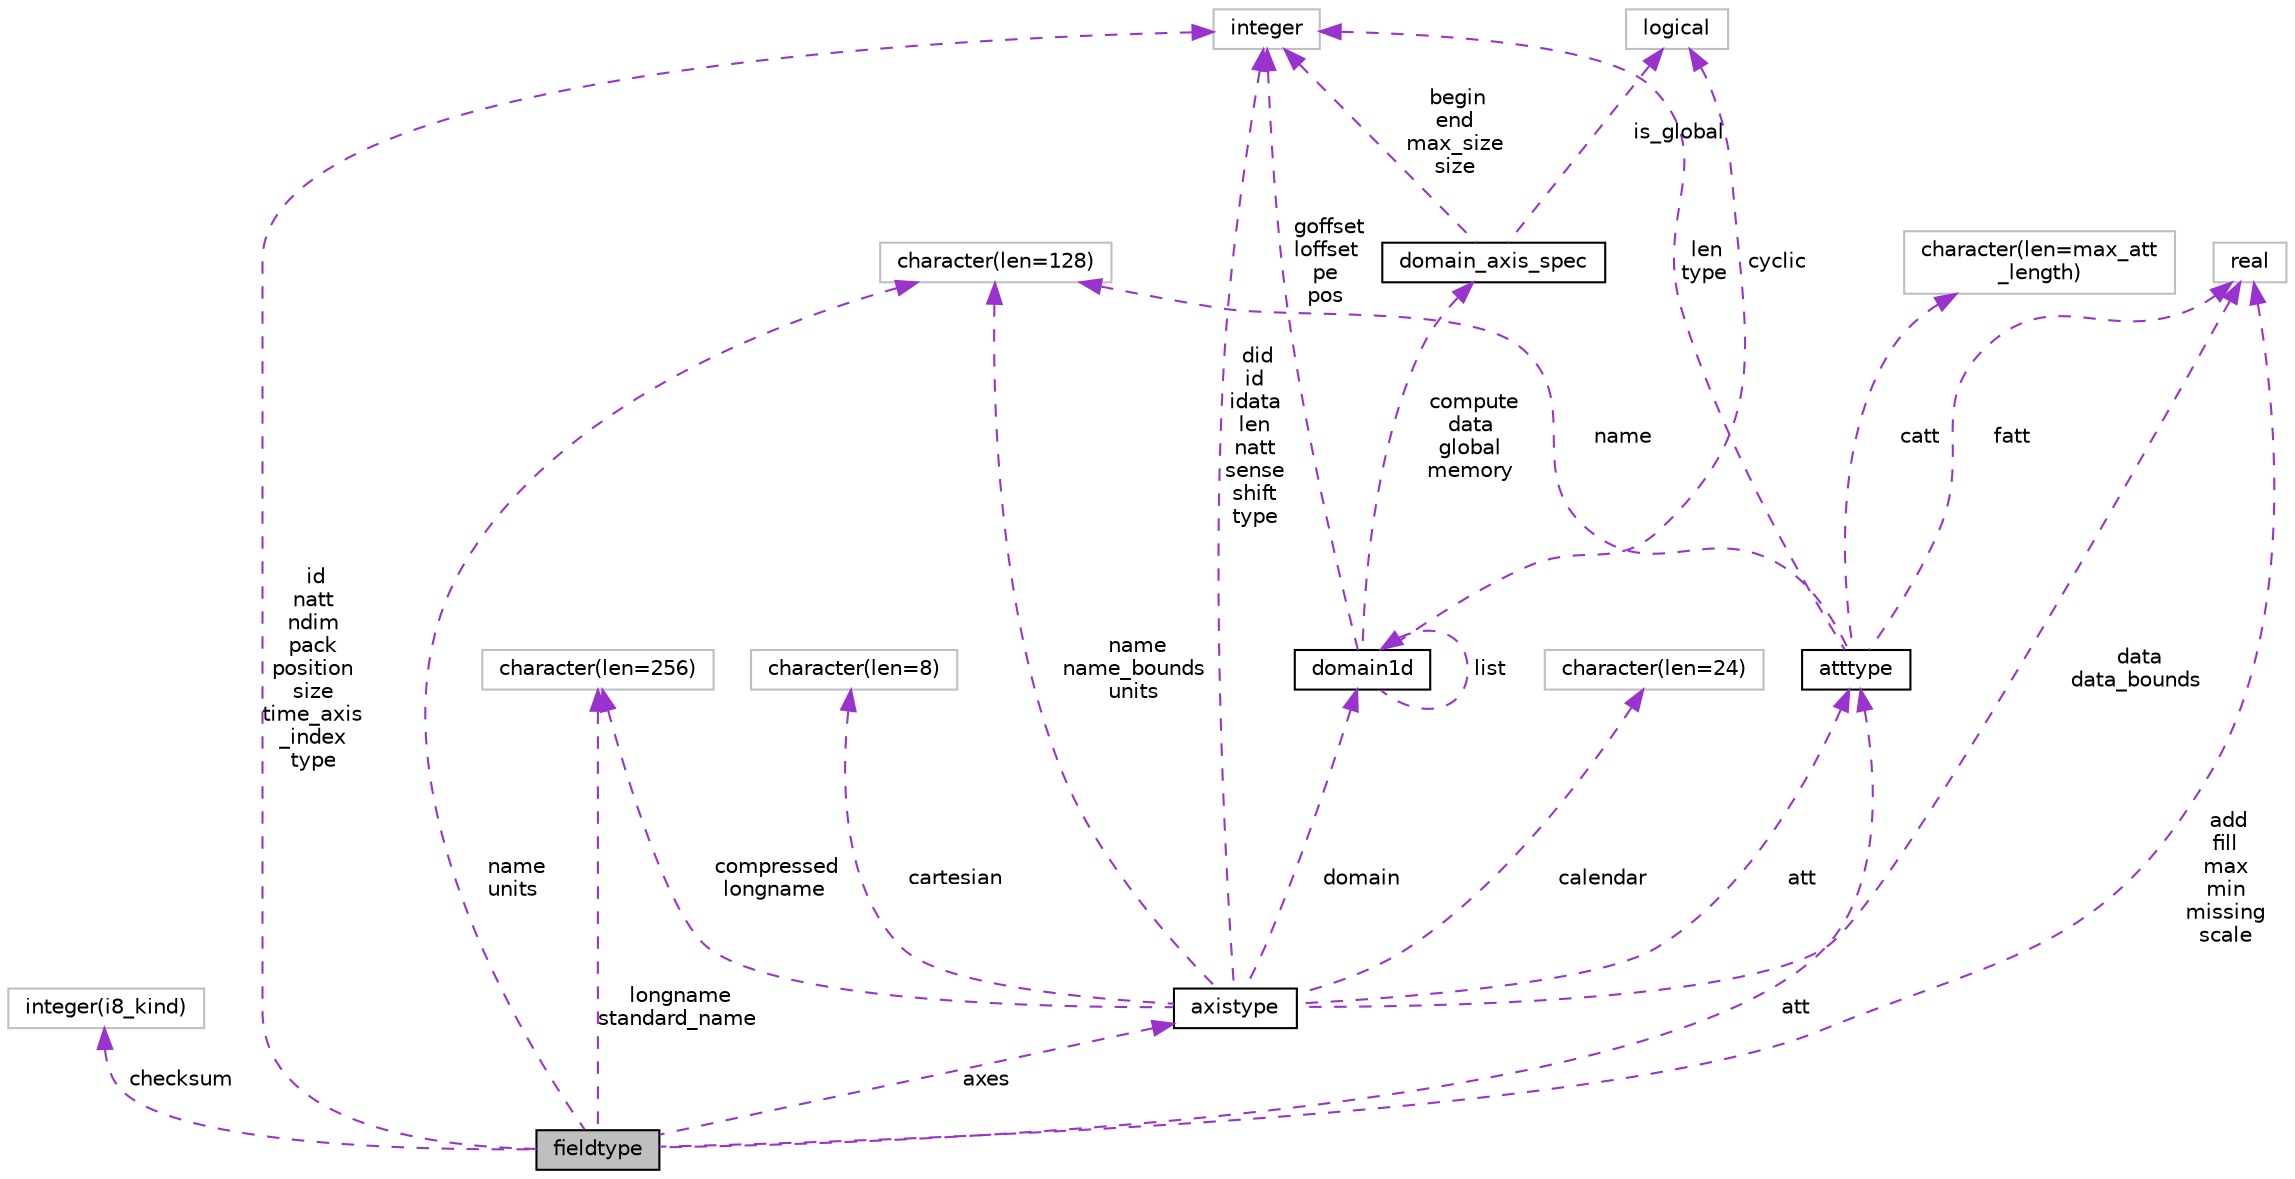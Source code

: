 digraph "fieldtype"
{
 // INTERACTIVE_SVG=YES
 // LATEX_PDF_SIZE
  edge [fontname="Helvetica",fontsize="10",labelfontname="Helvetica",labelfontsize="10"];
  node [fontname="Helvetica",fontsize="10",shape=record];
  Node1 [label="fieldtype",height=0.2,width=0.4,color="black", fillcolor="grey75", style="filled", fontcolor="black",tooltip=" "];
  Node2 -> Node1 [dir="back",color="darkorchid3",fontsize="10",style="dashed",label=" checksum" ,fontname="Helvetica"];
  Node2 [label="integer(i8_kind)",height=0.2,width=0.4,color="grey75", fillcolor="white", style="filled",tooltip=" "];
  Node3 -> Node1 [dir="back",color="darkorchid3",fontsize="10",style="dashed",label=" longname\nstandard_name" ,fontname="Helvetica"];
  Node3 [label="character(len=256)",height=0.2,width=0.4,color="grey75", fillcolor="white", style="filled",tooltip=" "];
  Node4 -> Node1 [dir="back",color="darkorchid3",fontsize="10",style="dashed",label=" att" ,fontname="Helvetica"];
  Node4 [label="atttype",height=0.2,width=0.4,color="black", fillcolor="white", style="filled",URL="$group__mpp__io__mod.html#structmpp__io__mod_1_1atttype",tooltip=" "];
  Node5 -> Node4 [dir="back",color="darkorchid3",fontsize="10",style="dashed",label=" name" ,fontname="Helvetica"];
  Node5 [label="character(len=128)",height=0.2,width=0.4,color="grey75", fillcolor="white", style="filled",tooltip=" "];
  Node6 -> Node4 [dir="back",color="darkorchid3",fontsize="10",style="dashed",label=" fatt" ,fontname="Helvetica"];
  Node6 [label="real",height=0.2,width=0.4,color="grey75", fillcolor="white", style="filled",tooltip=" "];
  Node7 -> Node4 [dir="back",color="darkorchid3",fontsize="10",style="dashed",label=" len\ntype" ,fontname="Helvetica"];
  Node7 [label="integer",height=0.2,width=0.4,color="grey75", fillcolor="white", style="filled",tooltip=" "];
  Node8 -> Node4 [dir="back",color="darkorchid3",fontsize="10",style="dashed",label=" catt" ,fontname="Helvetica"];
  Node8 [label="character(len=max_att\l_length)",height=0.2,width=0.4,color="grey75", fillcolor="white", style="filled",tooltip=" "];
  Node9 -> Node1 [dir="back",color="darkorchid3",fontsize="10",style="dashed",label=" axes" ,fontname="Helvetica"];
  Node9 [label="axistype",height=0.2,width=0.4,color="black", fillcolor="white", style="filled",URL="$group__mpp__io__mod.html#structmpp__io__mod_1_1axistype",tooltip=" "];
  Node10 -> Node9 [dir="back",color="darkorchid3",fontsize="10",style="dashed",label=" domain" ,fontname="Helvetica"];
  Node10 [label="domain1d",height=0.2,width=0.4,color="black", fillcolor="white", style="filled",URL="$group__mpp__domains__mod.html#structmpp__domains__mod_1_1domain1d",tooltip="One dimensional domain used to manage shared data access between pes."];
  Node11 -> Node10 [dir="back",color="darkorchid3",fontsize="10",style="dashed",label=" cyclic" ,fontname="Helvetica"];
  Node11 [label="logical",height=0.2,width=0.4,color="grey75", fillcolor="white", style="filled",tooltip=" "];
  Node10 -> Node10 [dir="back",color="darkorchid3",fontsize="10",style="dashed",label=" list" ,fontname="Helvetica"];
  Node12 -> Node10 [dir="back",color="darkorchid3",fontsize="10",style="dashed",label=" compute\ndata\nglobal\nmemory" ,fontname="Helvetica"];
  Node12 [label="domain_axis_spec",height=0.2,width=0.4,color="black", fillcolor="white", style="filled",URL="$group__mpp__domains__mod.html#structmpp__domains__mod_1_1domain__axis__spec",tooltip="Used to specify index limits along an axis of a domain."];
  Node11 -> Node12 [dir="back",color="darkorchid3",fontsize="10",style="dashed",label=" is_global" ,fontname="Helvetica"];
  Node7 -> Node12 [dir="back",color="darkorchid3",fontsize="10",style="dashed",label=" begin\nend\nmax_size\nsize" ,fontname="Helvetica"];
  Node7 -> Node10 [dir="back",color="darkorchid3",fontsize="10",style="dashed",label=" goffset\nloffset\npe\npos" ,fontname="Helvetica"];
  Node3 -> Node9 [dir="back",color="darkorchid3",fontsize="10",style="dashed",label=" compressed\nlongname" ,fontname="Helvetica"];
  Node4 -> Node9 [dir="back",color="darkorchid3",fontsize="10",style="dashed",label=" att" ,fontname="Helvetica"];
  Node13 -> Node9 [dir="back",color="darkorchid3",fontsize="10",style="dashed",label=" cartesian" ,fontname="Helvetica"];
  Node13 [label="character(len=8)",height=0.2,width=0.4,color="grey75", fillcolor="white", style="filled",tooltip=" "];
  Node5 -> Node9 [dir="back",color="darkorchid3",fontsize="10",style="dashed",label=" name\nname_bounds\nunits" ,fontname="Helvetica"];
  Node6 -> Node9 [dir="back",color="darkorchid3",fontsize="10",style="dashed",label=" data\ndata_bounds" ,fontname="Helvetica"];
  Node7 -> Node9 [dir="back",color="darkorchid3",fontsize="10",style="dashed",label=" did\nid\nidata\nlen\nnatt\nsense\nshift\ntype" ,fontname="Helvetica"];
  Node14 -> Node9 [dir="back",color="darkorchid3",fontsize="10",style="dashed",label=" calendar" ,fontname="Helvetica"];
  Node14 [label="character(len=24)",height=0.2,width=0.4,color="grey75", fillcolor="white", style="filled",tooltip=" "];
  Node5 -> Node1 [dir="back",color="darkorchid3",fontsize="10",style="dashed",label=" name\nunits" ,fontname="Helvetica"];
  Node7 -> Node1 [dir="back",color="darkorchid3",fontsize="10",style="dashed",label=" id\nnatt\nndim\npack\nposition\nsize\ntime_axis\l_index\ntype" ,fontname="Helvetica"];
  Node6 -> Node1 [dir="back",color="darkorchid3",fontsize="10",style="dashed",label=" add\nfill\nmax\nmin\nmissing\nscale" ,fontname="Helvetica"];
}
